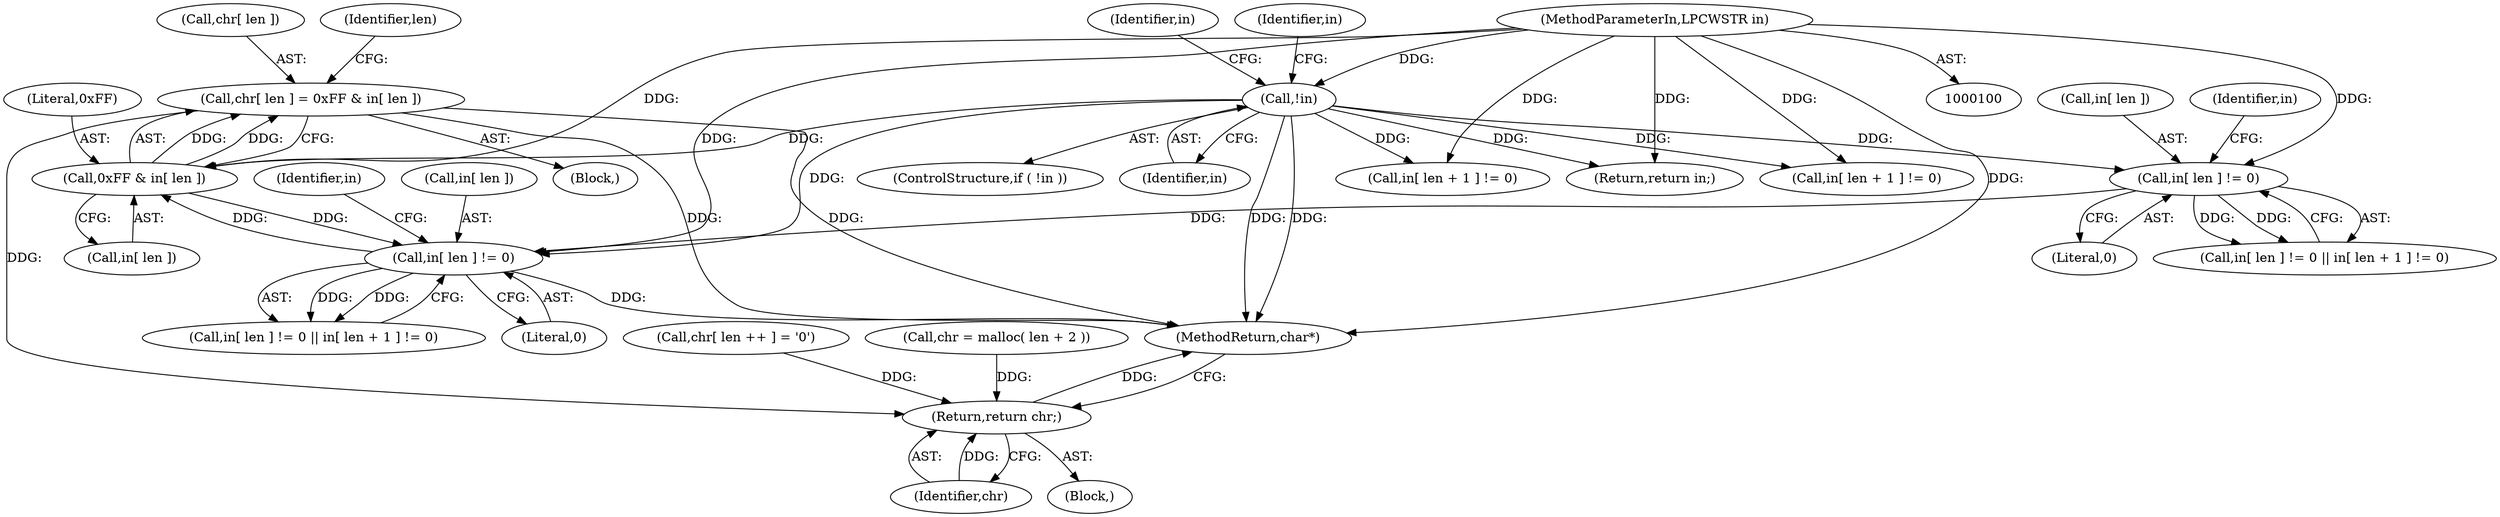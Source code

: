 digraph "0_unixODBC_45ef78e037f578b15fc58938a3a3251655e71d6f#diff-d52750c7ba4e594410438569d8e2963aL24_2@pointer" {
"1000155" [label="(Call,chr[ len ] = 0xFF & in[ len ])"];
"1000159" [label="(Call,0xFF & in[ len ])"];
"1000142" [label="(Call,in[ len ] != 0)"];
"1000116" [label="(Call,in[ len ] != 0)"];
"1000109" [label="(Call,!in)"];
"1000101" [label="(MethodParameterIn,LPCWSTR in)"];
"1000178" [label="(Return,return chr;)"];
"1000154" [label="(Block,)"];
"1000149" [label="(Identifier,in)"];
"1000117" [label="(Call,in[ len ])"];
"1000146" [label="(Literal,0)"];
"1000121" [label="(Call,in[ len + 1 ] != 0)"];
"1000142" [label="(Call,in[ len ] != 0)"];
"1000161" [label="(Call,in[ len ])"];
"1000155" [label="(Call,chr[ len ] = 0xFF & in[ len ])"];
"1000112" [label="(Return,return in;)"];
"1000147" [label="(Call,in[ len + 1 ] != 0)"];
"1000108" [label="(ControlStructure,if ( !in ))"];
"1000179" [label="(Identifier,chr)"];
"1000113" [label="(Identifier,in)"];
"1000172" [label="(Call,chr[ len ++ ] = '\0')"];
"1000160" [label="(Literal,0xFF)"];
"1000101" [label="(MethodParameterIn,LPCWSTR in)"];
"1000115" [label="(Call,in[ len ] != 0 || in[ len + 1 ] != 0)"];
"1000118" [label="(Identifier,in)"];
"1000143" [label="(Call,in[ len ])"];
"1000165" [label="(Identifier,len)"];
"1000120" [label="(Literal,0)"];
"1000159" [label="(Call,0xFF & in[ len ])"];
"1000131" [label="(Call,chr = malloc( len + 2 ))"];
"1000116" [label="(Call,in[ len ] != 0)"];
"1000109" [label="(Call,!in)"];
"1000178" [label="(Return,return chr;)"];
"1000180" [label="(MethodReturn,char*)"];
"1000141" [label="(Call,in[ len ] != 0 || in[ len + 1 ] != 0)"];
"1000102" [label="(Block,)"];
"1000156" [label="(Call,chr[ len ])"];
"1000123" [label="(Identifier,in)"];
"1000110" [label="(Identifier,in)"];
"1000155" -> "1000154"  [label="AST: "];
"1000155" -> "1000159"  [label="CFG: "];
"1000156" -> "1000155"  [label="AST: "];
"1000159" -> "1000155"  [label="AST: "];
"1000165" -> "1000155"  [label="CFG: "];
"1000155" -> "1000180"  [label="DDG: "];
"1000155" -> "1000180"  [label="DDG: "];
"1000159" -> "1000155"  [label="DDG: "];
"1000159" -> "1000155"  [label="DDG: "];
"1000155" -> "1000178"  [label="DDG: "];
"1000159" -> "1000161"  [label="CFG: "];
"1000160" -> "1000159"  [label="AST: "];
"1000161" -> "1000159"  [label="AST: "];
"1000159" -> "1000142"  [label="DDG: "];
"1000142" -> "1000159"  [label="DDG: "];
"1000109" -> "1000159"  [label="DDG: "];
"1000101" -> "1000159"  [label="DDG: "];
"1000142" -> "1000141"  [label="AST: "];
"1000142" -> "1000146"  [label="CFG: "];
"1000143" -> "1000142"  [label="AST: "];
"1000146" -> "1000142"  [label="AST: "];
"1000149" -> "1000142"  [label="CFG: "];
"1000141" -> "1000142"  [label="CFG: "];
"1000142" -> "1000180"  [label="DDG: "];
"1000142" -> "1000141"  [label="DDG: "];
"1000142" -> "1000141"  [label="DDG: "];
"1000116" -> "1000142"  [label="DDG: "];
"1000109" -> "1000142"  [label="DDG: "];
"1000101" -> "1000142"  [label="DDG: "];
"1000116" -> "1000115"  [label="AST: "];
"1000116" -> "1000120"  [label="CFG: "];
"1000117" -> "1000116"  [label="AST: "];
"1000120" -> "1000116"  [label="AST: "];
"1000123" -> "1000116"  [label="CFG: "];
"1000115" -> "1000116"  [label="CFG: "];
"1000116" -> "1000115"  [label="DDG: "];
"1000116" -> "1000115"  [label="DDG: "];
"1000109" -> "1000116"  [label="DDG: "];
"1000101" -> "1000116"  [label="DDG: "];
"1000109" -> "1000108"  [label="AST: "];
"1000109" -> "1000110"  [label="CFG: "];
"1000110" -> "1000109"  [label="AST: "];
"1000113" -> "1000109"  [label="CFG: "];
"1000118" -> "1000109"  [label="CFG: "];
"1000109" -> "1000180"  [label="DDG: "];
"1000109" -> "1000180"  [label="DDG: "];
"1000101" -> "1000109"  [label="DDG: "];
"1000109" -> "1000112"  [label="DDG: "];
"1000109" -> "1000121"  [label="DDG: "];
"1000109" -> "1000147"  [label="DDG: "];
"1000101" -> "1000100"  [label="AST: "];
"1000101" -> "1000180"  [label="DDG: "];
"1000101" -> "1000112"  [label="DDG: "];
"1000101" -> "1000121"  [label="DDG: "];
"1000101" -> "1000147"  [label="DDG: "];
"1000178" -> "1000102"  [label="AST: "];
"1000178" -> "1000179"  [label="CFG: "];
"1000179" -> "1000178"  [label="AST: "];
"1000180" -> "1000178"  [label="CFG: "];
"1000178" -> "1000180"  [label="DDG: "];
"1000179" -> "1000178"  [label="DDG: "];
"1000131" -> "1000178"  [label="DDG: "];
"1000172" -> "1000178"  [label="DDG: "];
}
